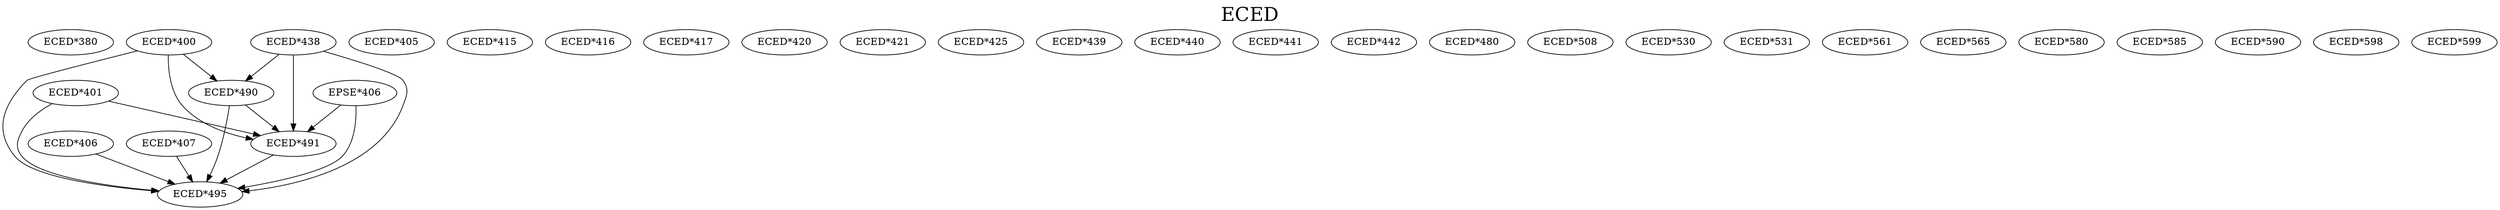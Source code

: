 digraph ECED {
labelloc = "t";
label = "ECED"
fontsize = 27;
"ECED*380"
"ECED*400"
"ECED*401"
"ECED*405"
"ECED*406"
"ECED*407"
"ECED*415"
"ECED*416"
"ECED*417"
"ECED*420"
"ECED*421"
"ECED*425"
"ECED*438"
"ECED*439"
"ECED*440"
"ECED*441"
"ECED*442"
"ECED*480"
"ECED*400" -> "ECED*490"
"ECED*438" -> "ECED*490"
"ECED*400" -> "ECED*491"
"ECED*401" -> "ECED*491"
"ECED*438" -> "ECED*491"
"ECED*490" -> "ECED*491"
"EPSE*406" -> "ECED*491"
"ECED*400" -> "ECED*495"
"ECED*401" -> "ECED*495"
"ECED*406" -> "ECED*495"
"ECED*407" -> "ECED*495"
"ECED*438" -> "ECED*495"
"ECED*490" -> "ECED*495"
"ECED*491" -> "ECED*495"
"EPSE*406" -> "ECED*495"
"ECED*508"
"ECED*530"
"ECED*531"
"ECED*561"
"ECED*565"
"ECED*580"
"ECED*585"
"ECED*590"
"ECED*598"
"ECED*599"
}
